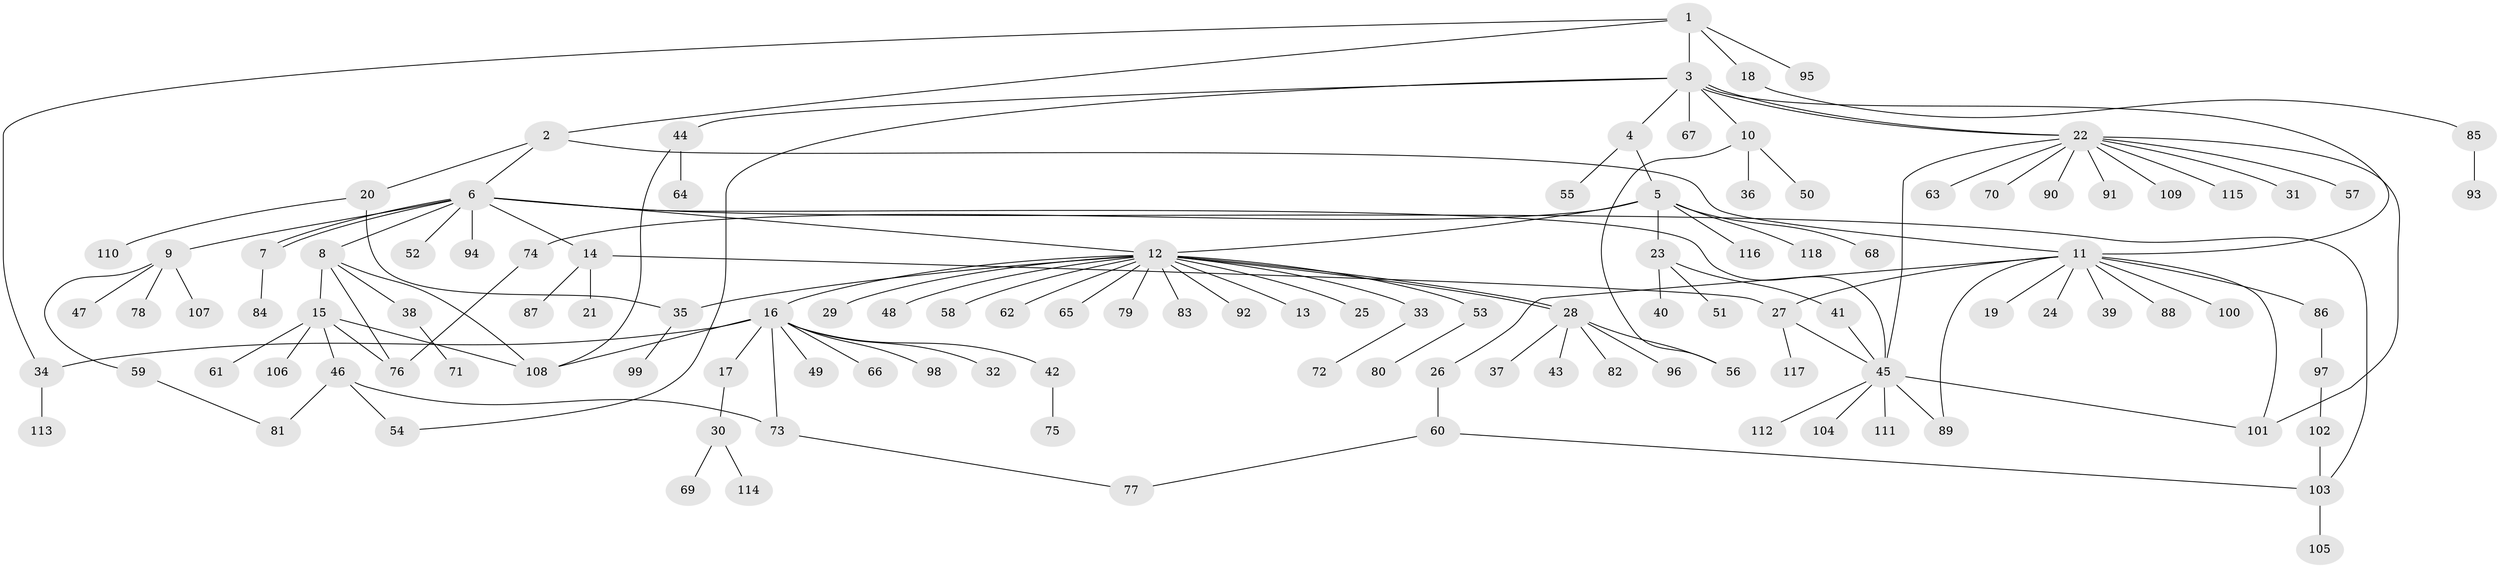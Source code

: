 // Generated by graph-tools (version 1.1) at 2025/26/03/09/25 03:26:02]
// undirected, 118 vertices, 143 edges
graph export_dot {
graph [start="1"]
  node [color=gray90,style=filled];
  1;
  2;
  3;
  4;
  5;
  6;
  7;
  8;
  9;
  10;
  11;
  12;
  13;
  14;
  15;
  16;
  17;
  18;
  19;
  20;
  21;
  22;
  23;
  24;
  25;
  26;
  27;
  28;
  29;
  30;
  31;
  32;
  33;
  34;
  35;
  36;
  37;
  38;
  39;
  40;
  41;
  42;
  43;
  44;
  45;
  46;
  47;
  48;
  49;
  50;
  51;
  52;
  53;
  54;
  55;
  56;
  57;
  58;
  59;
  60;
  61;
  62;
  63;
  64;
  65;
  66;
  67;
  68;
  69;
  70;
  71;
  72;
  73;
  74;
  75;
  76;
  77;
  78;
  79;
  80;
  81;
  82;
  83;
  84;
  85;
  86;
  87;
  88;
  89;
  90;
  91;
  92;
  93;
  94;
  95;
  96;
  97;
  98;
  99;
  100;
  101;
  102;
  103;
  104;
  105;
  106;
  107;
  108;
  109;
  110;
  111;
  112;
  113;
  114;
  115;
  116;
  117;
  118;
  1 -- 2;
  1 -- 3;
  1 -- 18;
  1 -- 34;
  1 -- 95;
  2 -- 6;
  2 -- 11;
  2 -- 20;
  3 -- 4;
  3 -- 10;
  3 -- 11;
  3 -- 22;
  3 -- 22;
  3 -- 44;
  3 -- 54;
  3 -- 67;
  4 -- 5;
  4 -- 55;
  5 -- 12;
  5 -- 23;
  5 -- 68;
  5 -- 74;
  5 -- 116;
  5 -- 118;
  6 -- 7;
  6 -- 7;
  6 -- 8;
  6 -- 9;
  6 -- 12;
  6 -- 14;
  6 -- 45;
  6 -- 52;
  6 -- 94;
  6 -- 103;
  7 -- 84;
  8 -- 15;
  8 -- 38;
  8 -- 76;
  8 -- 108;
  9 -- 47;
  9 -- 59;
  9 -- 78;
  9 -- 107;
  10 -- 36;
  10 -- 50;
  10 -- 56;
  11 -- 19;
  11 -- 24;
  11 -- 26;
  11 -- 27;
  11 -- 39;
  11 -- 86;
  11 -- 88;
  11 -- 89;
  11 -- 100;
  11 -- 101;
  12 -- 13;
  12 -- 16;
  12 -- 25;
  12 -- 28;
  12 -- 28;
  12 -- 29;
  12 -- 33;
  12 -- 35;
  12 -- 48;
  12 -- 53;
  12 -- 58;
  12 -- 62;
  12 -- 65;
  12 -- 79;
  12 -- 83;
  12 -- 92;
  14 -- 21;
  14 -- 27;
  14 -- 87;
  15 -- 46;
  15 -- 61;
  15 -- 76;
  15 -- 106;
  15 -- 108;
  16 -- 17;
  16 -- 32;
  16 -- 34;
  16 -- 42;
  16 -- 49;
  16 -- 66;
  16 -- 73;
  16 -- 98;
  16 -- 108;
  17 -- 30;
  18 -- 85;
  20 -- 35;
  20 -- 110;
  22 -- 31;
  22 -- 45;
  22 -- 57;
  22 -- 63;
  22 -- 70;
  22 -- 90;
  22 -- 91;
  22 -- 101;
  22 -- 109;
  22 -- 115;
  23 -- 40;
  23 -- 41;
  23 -- 51;
  26 -- 60;
  27 -- 45;
  27 -- 117;
  28 -- 37;
  28 -- 43;
  28 -- 56;
  28 -- 82;
  28 -- 96;
  30 -- 69;
  30 -- 114;
  33 -- 72;
  34 -- 113;
  35 -- 99;
  38 -- 71;
  41 -- 45;
  42 -- 75;
  44 -- 64;
  44 -- 108;
  45 -- 89;
  45 -- 101;
  45 -- 104;
  45 -- 111;
  45 -- 112;
  46 -- 54;
  46 -- 73;
  46 -- 81;
  53 -- 80;
  59 -- 81;
  60 -- 77;
  60 -- 103;
  73 -- 77;
  74 -- 76;
  85 -- 93;
  86 -- 97;
  97 -- 102;
  102 -- 103;
  103 -- 105;
}
